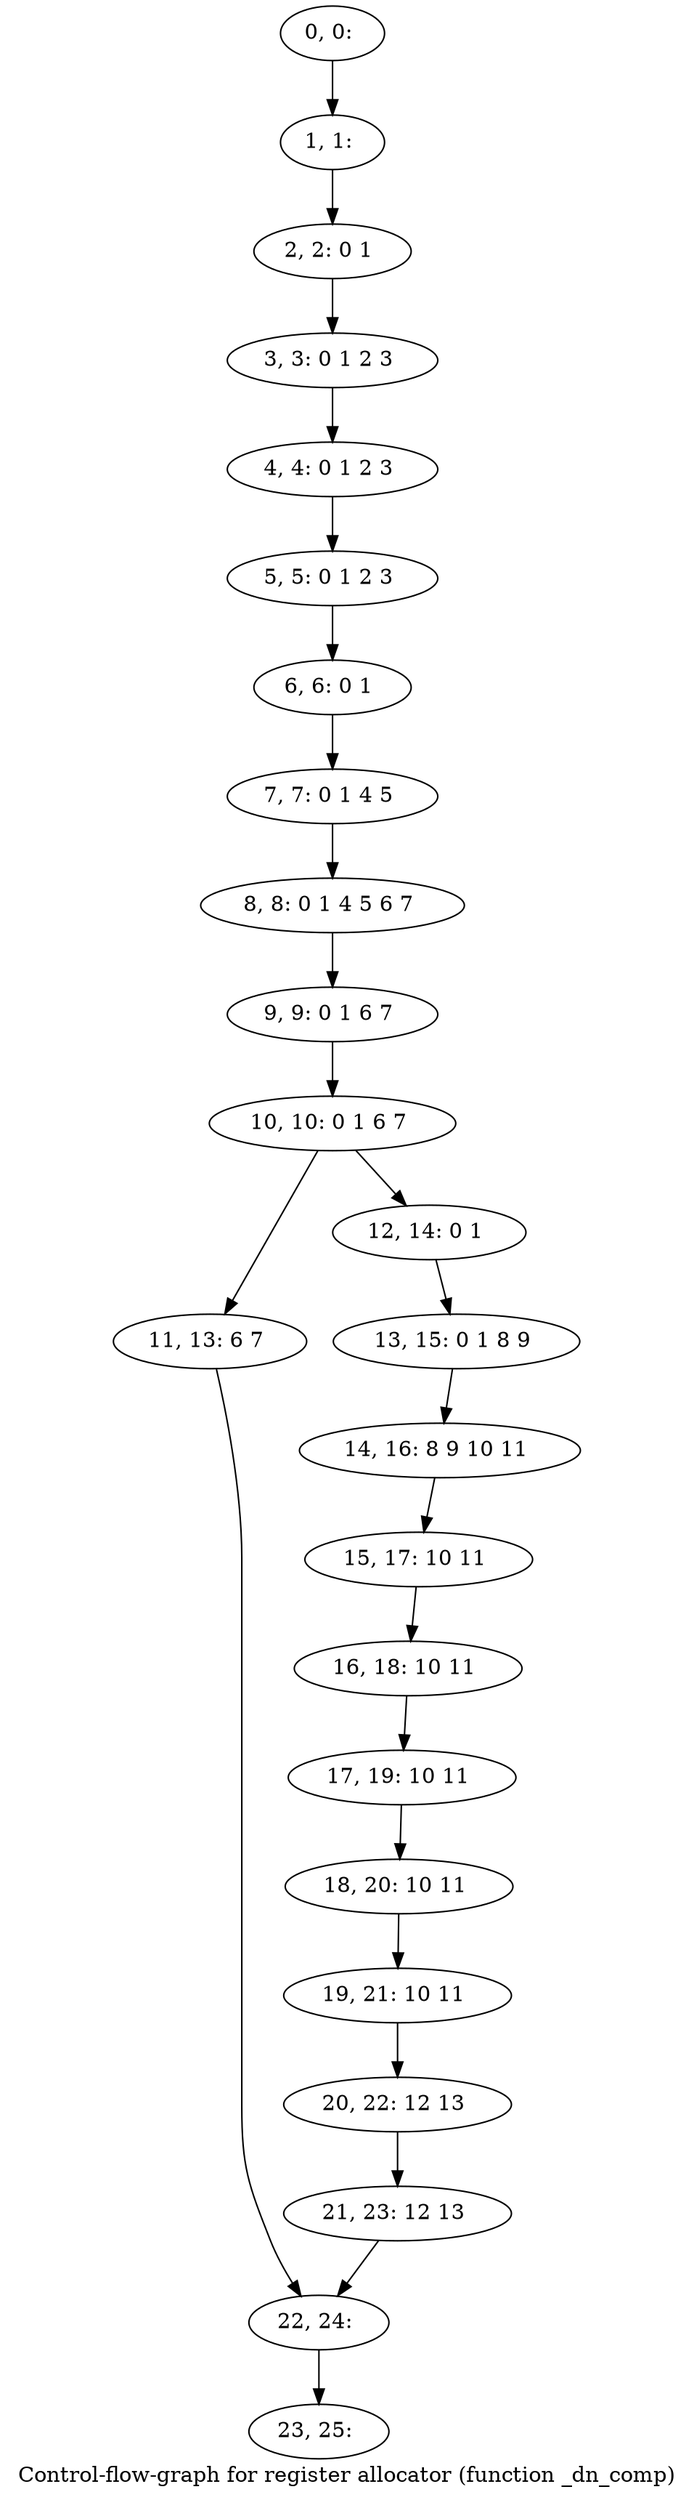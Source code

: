 digraph G {
graph [label="Control-flow-graph for register allocator (function _dn_comp)"]
0[label="0, 0: "];
1[label="1, 1: "];
2[label="2, 2: 0 1 "];
3[label="3, 3: 0 1 2 3 "];
4[label="4, 4: 0 1 2 3 "];
5[label="5, 5: 0 1 2 3 "];
6[label="6, 6: 0 1 "];
7[label="7, 7: 0 1 4 5 "];
8[label="8, 8: 0 1 4 5 6 7 "];
9[label="9, 9: 0 1 6 7 "];
10[label="10, 10: 0 1 6 7 "];
11[label="11, 13: 6 7 "];
12[label="12, 14: 0 1 "];
13[label="13, 15: 0 1 8 9 "];
14[label="14, 16: 8 9 10 11 "];
15[label="15, 17: 10 11 "];
16[label="16, 18: 10 11 "];
17[label="17, 19: 10 11 "];
18[label="18, 20: 10 11 "];
19[label="19, 21: 10 11 "];
20[label="20, 22: 12 13 "];
21[label="21, 23: 12 13 "];
22[label="22, 24: "];
23[label="23, 25: "];
0->1 ;
1->2 ;
2->3 ;
3->4 ;
4->5 ;
5->6 ;
6->7 ;
7->8 ;
8->9 ;
9->10 ;
10->11 ;
10->12 ;
11->22 ;
12->13 ;
13->14 ;
14->15 ;
15->16 ;
16->17 ;
17->18 ;
18->19 ;
19->20 ;
20->21 ;
21->22 ;
22->23 ;
}
